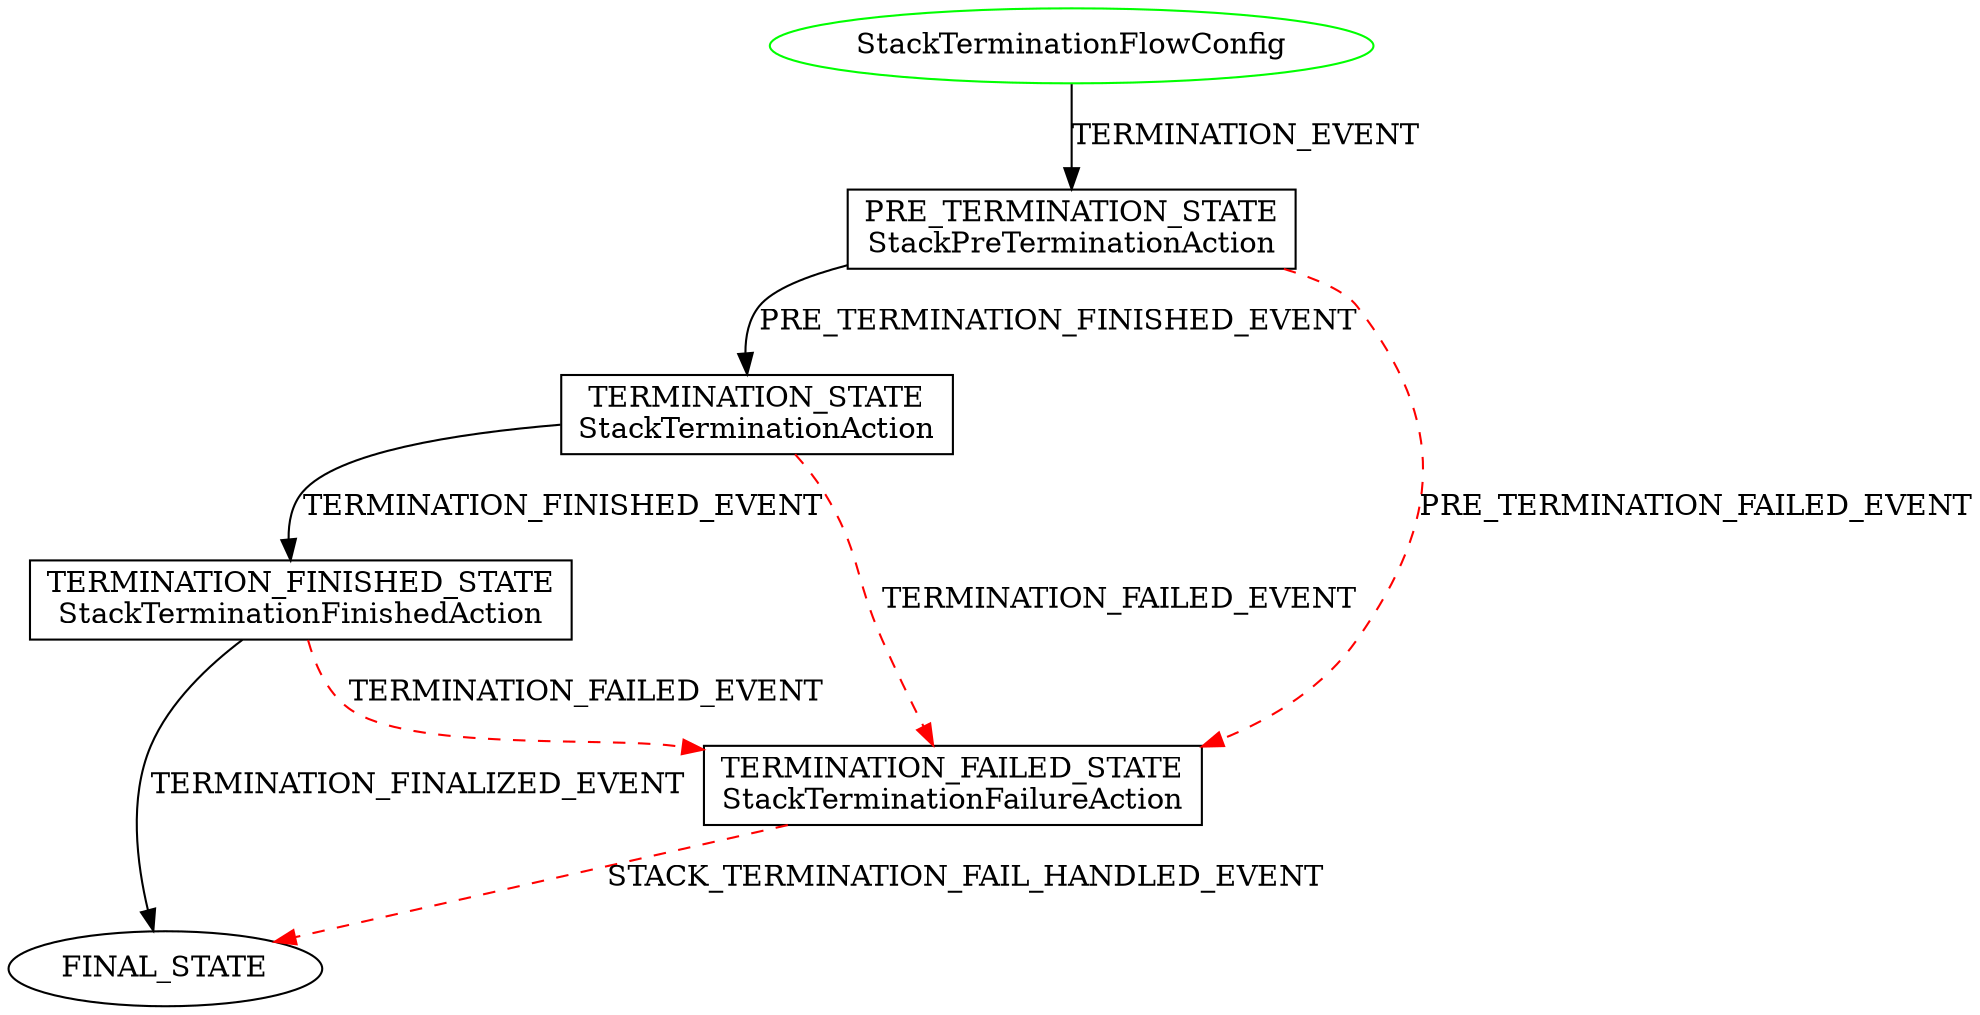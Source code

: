 digraph {
INIT_STATE [label="StackTerminationFlowConfig" shape=ellipse color=green];
PRE_TERMINATION_STATE [label="PRE_TERMINATION_STATE\nStackPreTerminationAction" shape=rect color=black];
INIT_STATE -> PRE_TERMINATION_STATE [label="TERMINATION_EVENT" color=black style=solid];
TERMINATION_STATE [label="TERMINATION_STATE\nStackTerminationAction" shape=rect color=black];
PRE_TERMINATION_STATE -> TERMINATION_STATE [label="PRE_TERMINATION_FINISHED_EVENT" color=black style=solid];
TERMINATION_FAILED_STATE [label="TERMINATION_FAILED_STATE\nStackTerminationFailureAction" shape=rect color=black];
PRE_TERMINATION_STATE -> TERMINATION_FAILED_STATE [label="PRE_TERMINATION_FAILED_EVENT" color=red style=dashed];
TERMINATION_FAILED_STATE -> FINAL_STATE [label="STACK_TERMINATION_FAIL_HANDLED_EVENT" color=red style=dashed];
TERMINATION_FINISHED_STATE [label="TERMINATION_FINISHED_STATE\nStackTerminationFinishedAction" shape=rect color=black];
TERMINATION_STATE -> TERMINATION_FINISHED_STATE [label="TERMINATION_FINISHED_EVENT" color=black style=solid];
TERMINATION_STATE -> TERMINATION_FAILED_STATE [label="TERMINATION_FAILED_EVENT" color=red style=dashed];
TERMINATION_FINISHED_STATE -> FINAL_STATE [label="TERMINATION_FINALIZED_EVENT" color=black style=solid];
TERMINATION_FINISHED_STATE -> TERMINATION_FAILED_STATE [label="TERMINATION_FAILED_EVENT" color=red style=dashed];
}